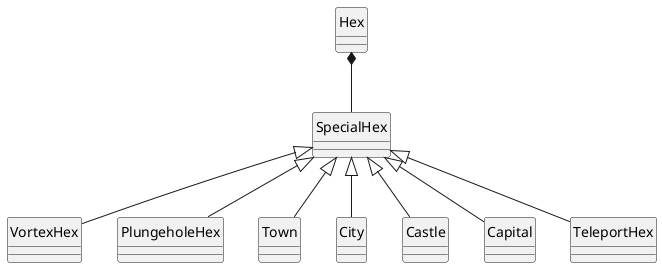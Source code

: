@startuml
hide circles

class Hex

class SpecialHex

class VortexHex

class PlungeholeHex

class Town

class City

class Castle

class Capital

class TeleportHex

Hex *-- SpecialHex

SpecialHex <|-- VortexHex
SpecialHex <|-- PlungeholeHex
SpecialHex <|-- Town
SpecialHex <|-- City
SpecialHex <|-- Castle
SpecialHex <|-- Capital
SpecialHex <|-- TeleportHex


@enduml